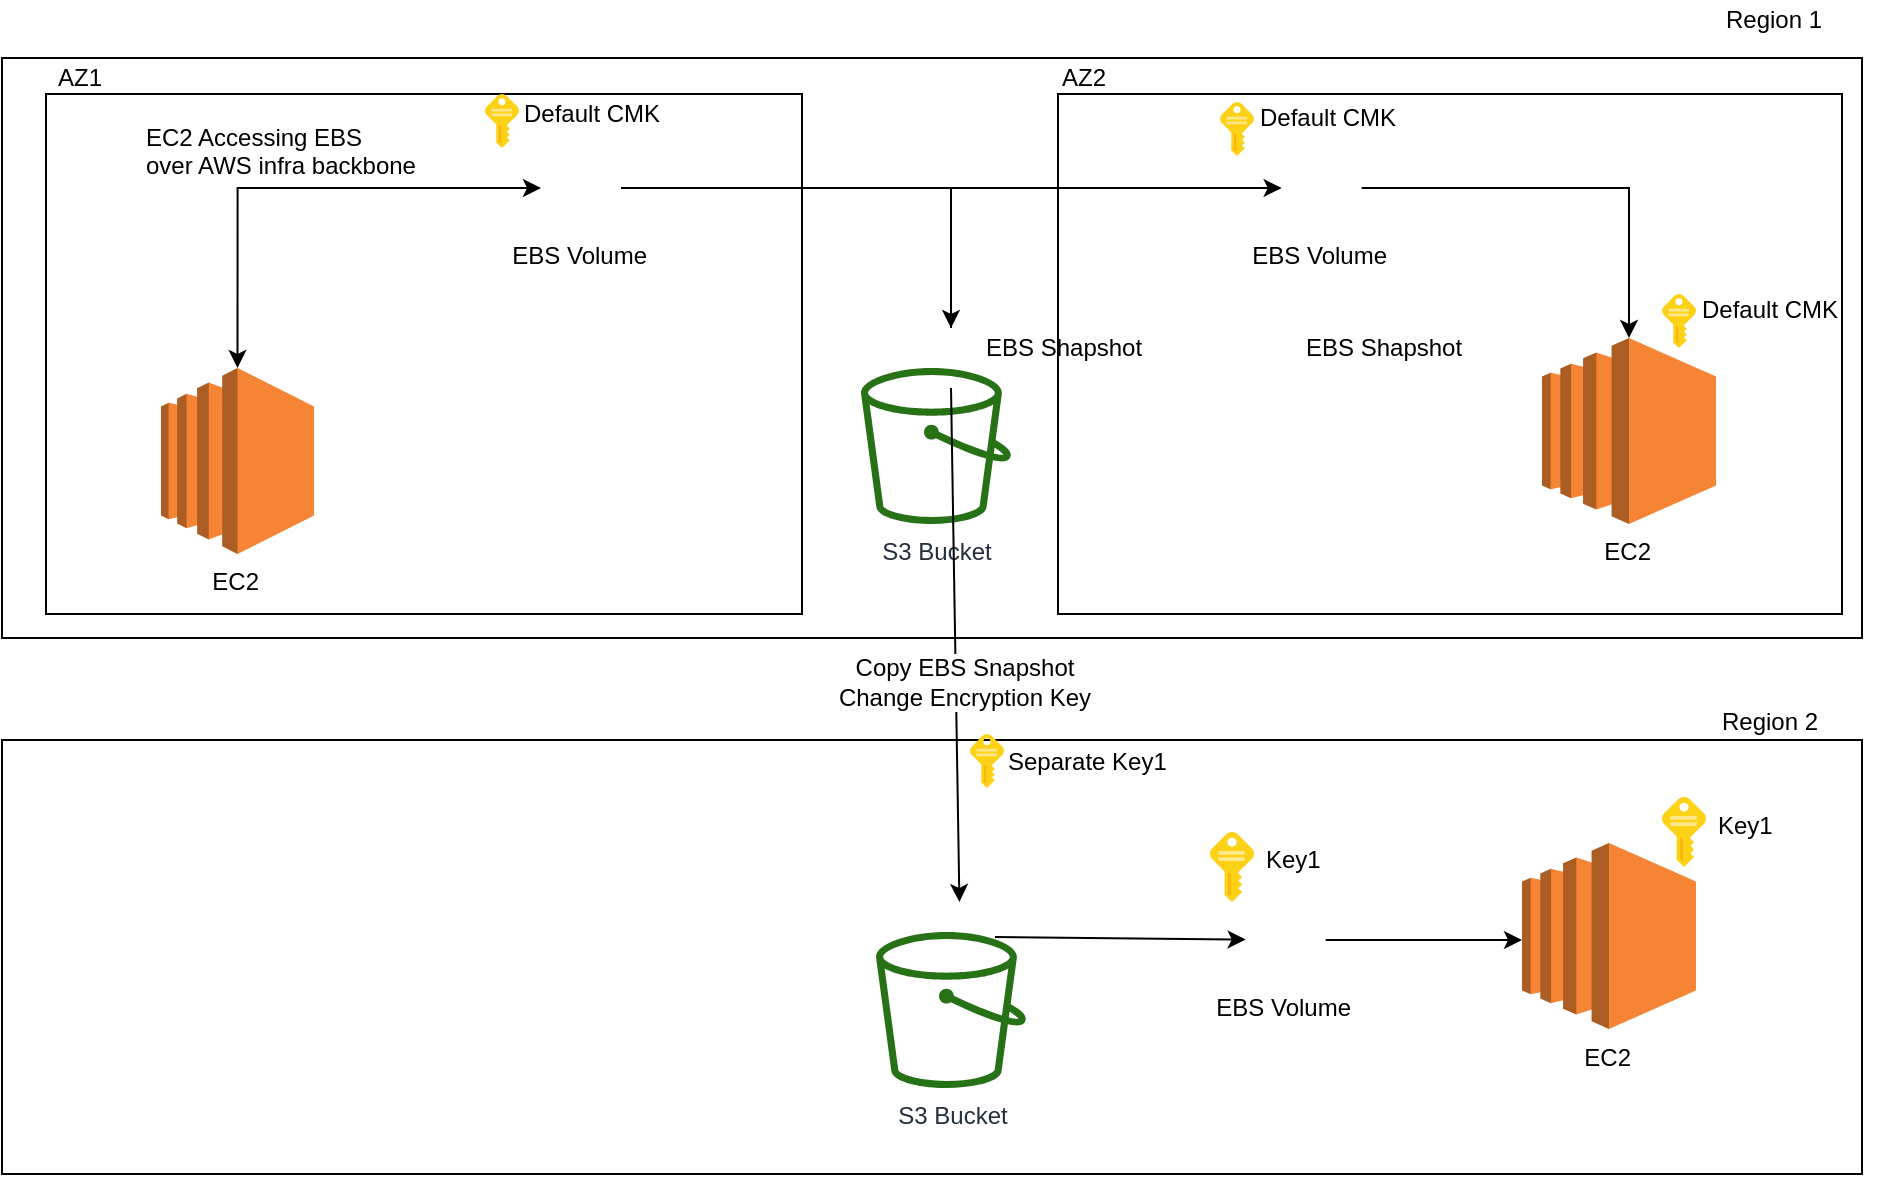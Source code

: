 <mxfile version="10.6.8" type="github"><diagram id="ix3snSlTVUiC36c1ioKD" name="Page-1"><mxGraphModel dx="754" dy="437" grid="1" gridSize="10" guides="1" tooltips="1" connect="1" arrows="1" fold="1" page="0" pageScale="1" pageWidth="827" pageHeight="1169" math="0" shadow="0"><root><mxCell id="0"/><mxCell id="1" parent="0"/><mxCell id="rydyCgFuyRKVoG-TrAtZ-12" value="" style="rounded=0;whiteSpace=wrap;html=1;fillColor=none;" vertex="1" parent="1"><mxGeometry x="528" y="70" width="392" height="260" as="geometry"/></mxCell><mxCell id="rydyCgFuyRKVoG-TrAtZ-11" value="" style="rounded=0;whiteSpace=wrap;html=1;fillColor=none;" vertex="1" parent="1"><mxGeometry x="22" y="70" width="378" height="260" as="geometry"/></mxCell><mxCell id="5_jhcrbaJQ8JFyR0FbeD-36" value="" style="rounded=0;whiteSpace=wrap;html=1;fillColor=none;" parent="1" vertex="1"><mxGeometry y="52" width="930" height="290" as="geometry"/></mxCell><mxCell id="5_jhcrbaJQ8JFyR0FbeD-37" value="" style="rounded=0;whiteSpace=wrap;html=1;fillColor=none;" parent="1" vertex="1"><mxGeometry y="393" width="930" height="217" as="geometry"/></mxCell><mxCell id="qNs3htWt9hbmFlpp7mHH-1" value="S3 Bucket" style="outlineConnect=0;fontColor=#232F3E;gradientColor=none;fillColor=#277116;strokeColor=none;dashed=0;verticalLabelPosition=bottom;verticalAlign=top;align=center;html=1;fontSize=12;fontStyle=0;aspect=fixed;pointerEvents=1;shape=mxgraph.aws4.bucket;" parent="1" vertex="1"><mxGeometry x="429.5" y="207" width="75" height="78" as="geometry"/></mxCell><mxCell id="qNs3htWt9hbmFlpp7mHH-10" style="edgeStyle=orthogonalEdgeStyle;rounded=0;orthogonalLoop=1;jettySize=auto;html=1;exitX=0.5;exitY=0;exitDx=0;exitDy=0;exitPerimeter=0;entryX=0;entryY=0.5;entryDx=0;entryDy=0;startArrow=classic;startFill=1;" parent="1" source="qNs3htWt9hbmFlpp7mHH-2" target="qNs3htWt9hbmFlpp7mHH-3" edge="1"><mxGeometry relative="1" as="geometry"/></mxCell><mxCell id="qNs3htWt9hbmFlpp7mHH-2" value="EC2&amp;nbsp;" style="outlineConnect=0;dashed=0;verticalLabelPosition=bottom;verticalAlign=top;align=center;html=1;shape=mxgraph.aws3.ec2;fillColor=#F58534;gradientColor=none;" parent="1" vertex="1"><mxGeometry x="79.5" y="207" width="76.5" height="93" as="geometry"/></mxCell><mxCell id="qNs3htWt9hbmFlpp7mHH-8" style="edgeStyle=orthogonalEdgeStyle;rounded=0;orthogonalLoop=1;jettySize=auto;html=1;exitX=1;exitY=0.5;exitDx=0;exitDy=0;entryX=0.5;entryY=0;entryDx=0;entryDy=0;" parent="1" source="qNs3htWt9hbmFlpp7mHH-3" target="qNs3htWt9hbmFlpp7mHH-4" edge="1"><mxGeometry relative="1" as="geometry"/></mxCell><mxCell id="qNs3htWt9hbmFlpp7mHH-3" value="EBS Volume&amp;nbsp;" style="shape=image;html=1;verticalAlign=top;verticalLabelPosition=bottom;labelBackgroundColor=#ffffff;imageAspect=0;aspect=fixed;image=https://cdn1.iconfinder.com/data/icons/social-shade-rounded-rects/512/aws-128.png" parent="1" vertex="1"><mxGeometry x="269.5" y="97" width="40" height="40" as="geometry"/></mxCell><mxCell id="5_jhcrbaJQ8JFyR0FbeD-5" style="edgeStyle=orthogonalEdgeStyle;rounded=0;orthogonalLoop=1;jettySize=auto;html=1;exitX=0.5;exitY=0;exitDx=0;exitDy=0;entryX=0;entryY=0.5;entryDx=0;entryDy=0;" parent="1" source="qNs3htWt9hbmFlpp7mHH-4" target="5_jhcrbaJQ8JFyR0FbeD-4" edge="1"><mxGeometry relative="1" as="geometry"/></mxCell><mxCell id="5_jhcrbaJQ8JFyR0FbeD-26" style="edgeStyle=none;rounded=0;orthogonalLoop=1;jettySize=auto;html=1;exitX=0.5;exitY=1;exitDx=0;exitDy=0;" parent="1" source="qNs3htWt9hbmFlpp7mHH-4" target="5_jhcrbaJQ8JFyR0FbeD-18" edge="1"><mxGeometry relative="1" as="geometry"/></mxCell><mxCell id="5_jhcrbaJQ8JFyR0FbeD-32" value="Copy EBS Snapshot&lt;br&gt;Change Encryption Key&lt;br&gt;" style="text;html=1;resizable=0;points=[];align=center;verticalAlign=middle;labelBackgroundColor=#ffffff;" parent="5_jhcrbaJQ8JFyR0FbeD-26" vertex="1" connectable="0"><mxGeometry x="0.144" y="4" relative="1" as="geometry"><mxPoint as="offset"/></mxGeometry></mxCell><mxCell id="qNs3htWt9hbmFlpp7mHH-4" value="" style="shape=image;html=1;verticalAlign=top;verticalLabelPosition=bottom;labelBackgroundColor=#ffffff;imageAspect=0;aspect=fixed;image=https://cdn1.iconfinder.com/data/icons/social-shade-rounded-rects/512/aws-128.png" parent="1" vertex="1"><mxGeometry x="459.5" y="187" width="30" height="30" as="geometry"/></mxCell><mxCell id="qNs3htWt9hbmFlpp7mHH-15" value="&lt;span&gt;EC2 Accessing EBS &lt;br&gt;over AWS infra backbone&lt;/span&gt;" style="text;html=1;resizable=0;points=[];autosize=1;align=left;verticalAlign=top;spacingTop=-4;" parent="1" vertex="1"><mxGeometry x="69.5" y="82" width="150" height="30" as="geometry"/></mxCell><mxCell id="qNs3htWt9hbmFlpp7mHH-16" value="" style="shape=image;html=1;verticalAlign=top;verticalLabelPosition=bottom;labelBackgroundColor=#ffffff;imageAspect=0;aspect=fixed;image=https://cdn2.iconfinder.com/data/icons/amazon-aws-stencils/100/Non-Service_Specific_copy__AWS_Cloud-128.png" parent="1" vertex="1"><mxGeometry x="405.5" y="93" width="48" height="48" as="geometry"/></mxCell><mxCell id="qNs3htWt9hbmFlpp7mHH-17" value="" style="shape=image;html=1;verticalAlign=top;verticalLabelPosition=bottom;labelBackgroundColor=#ffffff;imageAspect=0;aspect=fixed;image=https://cdn2.iconfinder.com/data/icons/amazon-aws-stencils/100/Non-Service_Specific_copy__AWS_Cloud-128.png" parent="1" vertex="1"><mxGeometry x="21.5" y="73" width="48" height="48" as="geometry"/></mxCell><mxCell id="5_jhcrbaJQ8JFyR0FbeD-1" value="" style="aspect=fixed;html=1;perimeter=none;align=center;shadow=0;dashed=0;image;fontSize=12;image=img/lib/mscae/Key.svg;" parent="1" vertex="1"><mxGeometry x="241.5" y="70" width="17" height="27" as="geometry"/></mxCell><mxCell id="5_jhcrbaJQ8JFyR0FbeD-9" style="edgeStyle=orthogonalEdgeStyle;rounded=0;orthogonalLoop=1;jettySize=auto;html=1;exitX=1;exitY=0.5;exitDx=0;exitDy=0;entryX=0.5;entryY=0;entryDx=0;entryDy=0;entryPerimeter=0;" parent="1" source="5_jhcrbaJQ8JFyR0FbeD-4" target="5_jhcrbaJQ8JFyR0FbeD-6" edge="1"><mxGeometry relative="1" as="geometry"/></mxCell><mxCell id="5_jhcrbaJQ8JFyR0FbeD-4" value="EBS Volume&amp;nbsp;" style="shape=image;html=1;verticalAlign=top;verticalLabelPosition=bottom;labelBackgroundColor=#ffffff;imageAspect=0;aspect=fixed;image=https://cdn1.iconfinder.com/data/icons/social-shade-rounded-rects/512/aws-128.png" parent="1" vertex="1"><mxGeometry x="639.833" y="97" width="40" height="40" as="geometry"/></mxCell><mxCell id="5_jhcrbaJQ8JFyR0FbeD-6" value="EC2&amp;nbsp;" style="outlineConnect=0;dashed=0;verticalLabelPosition=bottom;verticalAlign=top;align=center;html=1;shape=mxgraph.aws3.ec2;fillColor=#F58534;gradientColor=none;" parent="1" vertex="1"><mxGeometry x="770" y="192" width="87" height="93" as="geometry"/></mxCell><mxCell id="5_jhcrbaJQ8JFyR0FbeD-11" value="" style="aspect=fixed;html=1;perimeter=none;align=center;shadow=0;dashed=0;image;fontSize=12;image=img/lib/mscae/Key.svg;" parent="1" vertex="1"><mxGeometry x="609" y="74" width="17" height="27" as="geometry"/></mxCell><mxCell id="5_jhcrbaJQ8JFyR0FbeD-12" value="" style="shape=image;html=1;verticalAlign=top;verticalLabelPosition=bottom;labelBackgroundColor=#ffffff;imageAspect=0;aspect=fixed;image=https://cdn2.iconfinder.com/data/icons/amazon-aws-stencils/100/Non-Service_Specific_copy__AWS_Cloud-128.png" parent="1" vertex="1"><mxGeometry x="540" y="91" width="48" height="48" as="geometry"/></mxCell><mxCell id="5_jhcrbaJQ8JFyR0FbeD-15" value="Default CMK&amp;nbsp;" style="text;html=1;resizable=0;points=[];autosize=1;align=left;verticalAlign=top;spacingTop=-4;" parent="1" vertex="1"><mxGeometry x="258.5" y="70" width="90" height="20" as="geometry"/></mxCell><mxCell id="5_jhcrbaJQ8JFyR0FbeD-16" value="Default CMK&amp;nbsp;" style="text;html=1;resizable=0;points=[];autosize=1;align=left;verticalAlign=top;spacingTop=-4;" parent="1" vertex="1"><mxGeometry x="627" y="72" width="90" height="20" as="geometry"/></mxCell><mxCell id="5_jhcrbaJQ8JFyR0FbeD-17" value="S3 Bucket" style="outlineConnect=0;fontColor=#232F3E;gradientColor=none;fillColor=#277116;strokeColor=none;dashed=0;verticalLabelPosition=bottom;verticalAlign=top;align=center;html=1;fontSize=12;fontStyle=0;aspect=fixed;pointerEvents=1;shape=mxgraph.aws4.bucket;" parent="1" vertex="1"><mxGeometry x="437" y="489" width="75" height="78" as="geometry"/></mxCell><mxCell id="5_jhcrbaJQ8JFyR0FbeD-27" style="edgeStyle=none;rounded=0;orthogonalLoop=1;jettySize=auto;html=1;exitX=1;exitY=0.5;exitDx=0;exitDy=0;" parent="1" source="5_jhcrbaJQ8JFyR0FbeD-28" edge="1"><mxGeometry relative="1" as="geometry"><mxPoint x="760" y="493" as="targetPoint"/></mxGeometry></mxCell><mxCell id="5_jhcrbaJQ8JFyR0FbeD-18" value="" style="shape=image;html=1;verticalAlign=top;verticalLabelPosition=bottom;labelBackgroundColor=#ffffff;imageAspect=0;aspect=fixed;image=https://cdn1.iconfinder.com/data/icons/social-shade-rounded-rects/512/aws-128.png" parent="1" vertex="1"><mxGeometry x="461.5" y="474" width="35" height="35" as="geometry"/></mxCell><mxCell id="5_jhcrbaJQ8JFyR0FbeD-20" value="EBS Shapshot" style="text;html=1;resizable=0;points=[];autosize=1;align=left;verticalAlign=top;spacingTop=-4;" parent="1" vertex="1"><mxGeometry x="650" y="187" width="90" height="20" as="geometry"/></mxCell><mxCell id="5_jhcrbaJQ8JFyR0FbeD-21" value="EC2&amp;nbsp;" style="outlineConnect=0;dashed=0;verticalLabelPosition=bottom;verticalAlign=top;align=center;html=1;shape=mxgraph.aws3.ec2;fillColor=#F58534;gradientColor=none;" parent="1" vertex="1"><mxGeometry x="760" y="444.5" width="87" height="93" as="geometry"/></mxCell><mxCell id="5_jhcrbaJQ8JFyR0FbeD-23" value="" style="aspect=fixed;html=1;perimeter=none;align=center;shadow=0;dashed=0;image;fontSize=12;image=img/lib/mscae/Key.svg;" parent="1" vertex="1"><mxGeometry x="604" y="439" width="22" height="35" as="geometry"/></mxCell><mxCell id="5_jhcrbaJQ8JFyR0FbeD-24" value="Key1" style="text;html=1;resizable=0;points=[];autosize=1;align=left;verticalAlign=top;spacingTop=-4;" parent="1" vertex="1"><mxGeometry x="630" y="443" width="40" height="20" as="geometry"/></mxCell><mxCell id="5_jhcrbaJQ8JFyR0FbeD-28" value="EBS Volume&amp;nbsp;" style="shape=image;html=1;verticalAlign=top;verticalLabelPosition=bottom;labelBackgroundColor=#ffffff;imageAspect=0;aspect=fixed;image=https://cdn1.iconfinder.com/data/icons/social-shade-rounded-rects/512/aws-128.png" parent="1" vertex="1"><mxGeometry x="621.833" y="473" width="40" height="40" as="geometry"/></mxCell><mxCell id="5_jhcrbaJQ8JFyR0FbeD-29" style="edgeStyle=none;rounded=0;orthogonalLoop=1;jettySize=auto;html=1;exitX=1;exitY=0.5;exitDx=0;exitDy=0;" parent="1" source="5_jhcrbaJQ8JFyR0FbeD-18" target="5_jhcrbaJQ8JFyR0FbeD-28" edge="1"><mxGeometry relative="1" as="geometry"><mxPoint x="497" y="492" as="sourcePoint"/><mxPoint x="760" y="492.858" as="targetPoint"/></mxGeometry></mxCell><mxCell id="qNs3htWt9hbmFlpp7mHH-13" value="EBS Shapshot" style="text;html=1;resizable=0;points=[];autosize=1;align=left;verticalAlign=top;spacingTop=-4;" parent="1" vertex="1"><mxGeometry x="489.5" y="187" width="90" height="20" as="geometry"/></mxCell><mxCell id="5_jhcrbaJQ8JFyR0FbeD-33" value="" style="aspect=fixed;html=1;perimeter=none;align=center;shadow=0;dashed=0;image;fontSize=12;image=img/lib/mscae/Key.svg;" parent="1" vertex="1"><mxGeometry x="484" y="390" width="17" height="27" as="geometry"/></mxCell><mxCell id="5_jhcrbaJQ8JFyR0FbeD-34" value="Separate Key1" style="text;html=1;resizable=0;points=[];autosize=1;align=left;verticalAlign=top;spacingTop=-4;" parent="1" vertex="1"><mxGeometry x="501" y="393.5" width="90" height="20" as="geometry"/></mxCell><mxCell id="rydyCgFuyRKVoG-TrAtZ-1" value="" style="aspect=fixed;html=1;perimeter=none;align=center;shadow=0;dashed=0;image;fontSize=12;image=img/lib/mscae/Key.svg;" vertex="1" parent="1"><mxGeometry x="830" y="421.5" width="22" height="35" as="geometry"/></mxCell><mxCell id="rydyCgFuyRKVoG-TrAtZ-2" value="Key1" style="text;html=1;resizable=0;points=[];autosize=1;align=left;verticalAlign=top;spacingTop=-4;" vertex="1" parent="1"><mxGeometry x="856" y="425.5" width="40" height="20" as="geometry"/></mxCell><mxCell id="rydyCgFuyRKVoG-TrAtZ-3" value="" style="aspect=fixed;html=1;perimeter=none;align=center;shadow=0;dashed=0;image;fontSize=12;image=img/lib/mscae/Key.svg;" vertex="1" parent="1"><mxGeometry x="830" y="170" width="17" height="27" as="geometry"/></mxCell><mxCell id="rydyCgFuyRKVoG-TrAtZ-4" value="Default CMK&amp;nbsp;" style="text;html=1;resizable=0;points=[];autosize=1;align=left;verticalAlign=top;spacingTop=-4;" vertex="1" parent="1"><mxGeometry x="848" y="168" width="90" height="20" as="geometry"/></mxCell><mxCell id="rydyCgFuyRKVoG-TrAtZ-9" value="Region 1&amp;nbsp;" style="text;html=1;resizable=0;points=[];autosize=1;align=left;verticalAlign=top;spacingTop=-4;" vertex="1" parent="1"><mxGeometry x="860" y="23" width="70" height="20" as="geometry"/></mxCell><mxCell id="rydyCgFuyRKVoG-TrAtZ-10" value="Region 2" style="text;html=1;resizable=0;points=[];autosize=1;align=left;verticalAlign=top;spacingTop=-4;" vertex="1" parent="1"><mxGeometry x="858" y="373.5" width="60" height="20" as="geometry"/></mxCell><mxCell id="rydyCgFuyRKVoG-TrAtZ-13" value="AZ1" style="text;html=1;resizable=0;points=[];autosize=1;align=left;verticalAlign=top;spacingTop=-4;" vertex="1" parent="1"><mxGeometry x="25.5" y="52" width="40" height="20" as="geometry"/></mxCell><mxCell id="rydyCgFuyRKVoG-TrAtZ-14" value="AZ2" style="text;html=1;resizable=0;points=[];autosize=1;align=left;verticalAlign=top;spacingTop=-4;" vertex="1" parent="1"><mxGeometry x="528" y="52" width="40" height="20" as="geometry"/></mxCell></root></mxGraphModel></diagram></mxfile>